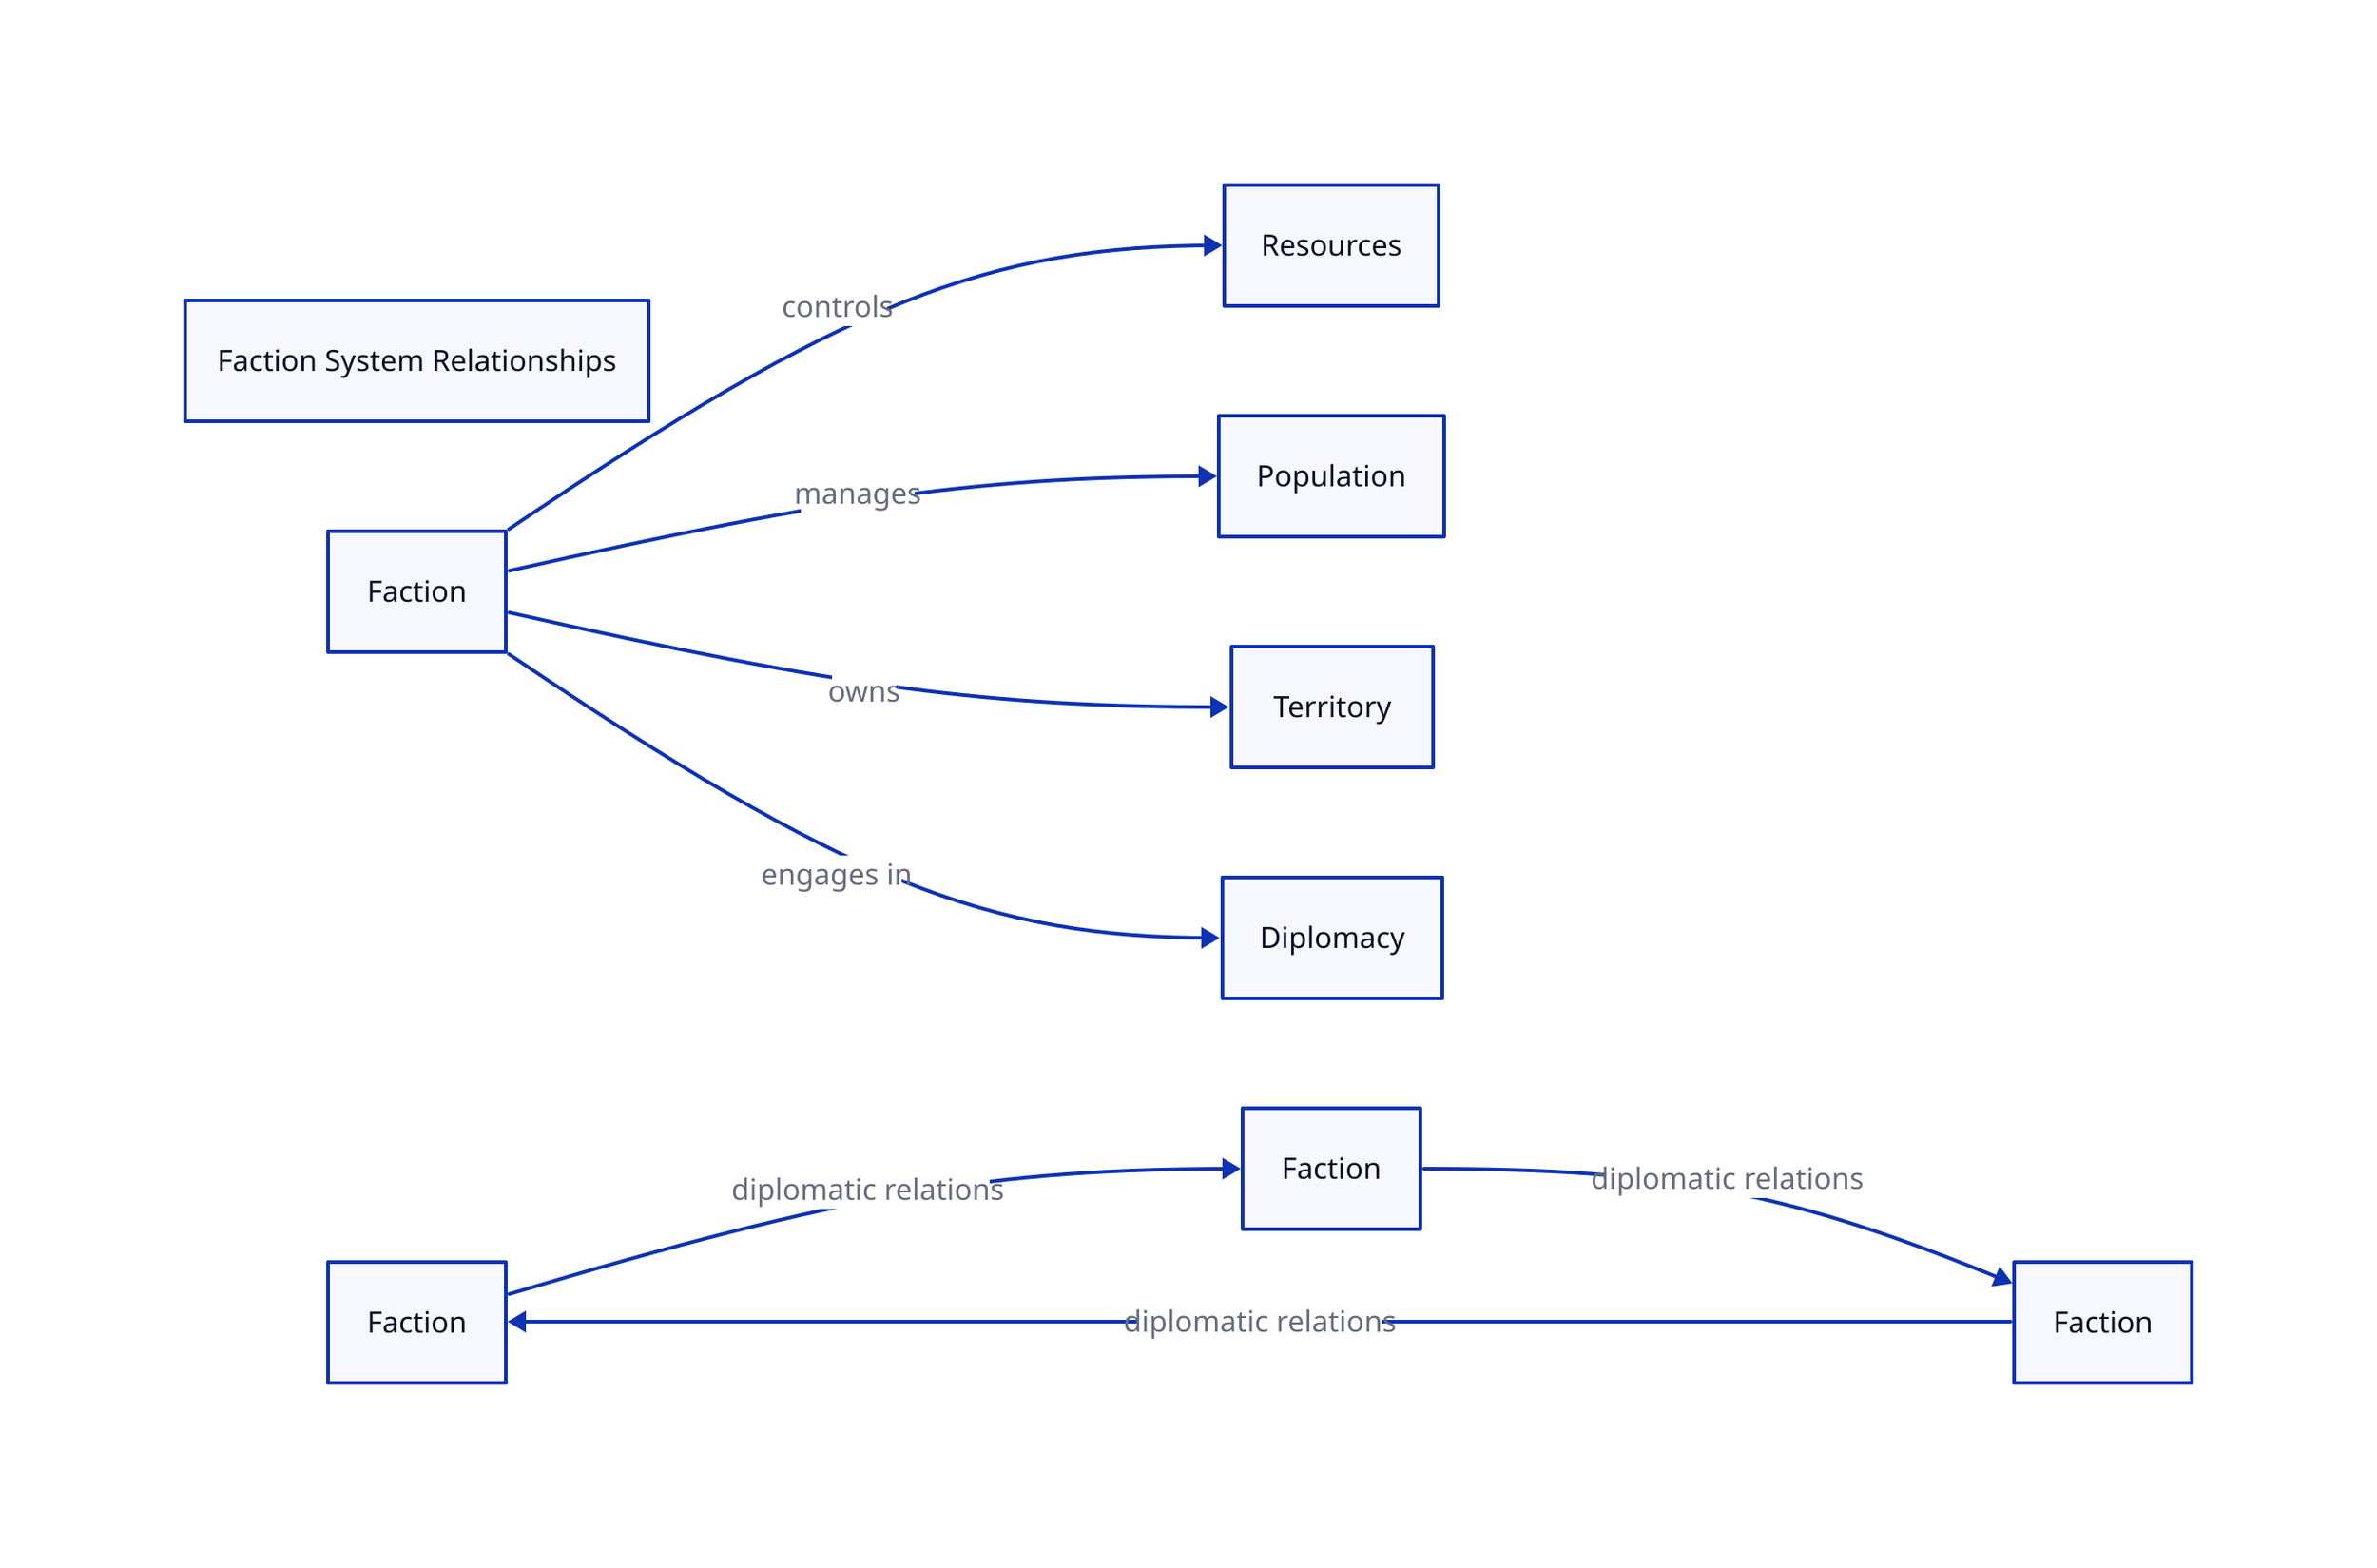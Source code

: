 direction: right

title: Faction System Relationships

Faction: {
  shape: rectangle
  label: "Faction"
}

Resources: {
  shape: rectangle
  label: "Resources"
}

Population: {
  shape: rectangle
  label: "Population"
}

Territory: {
  shape: rectangle
  label: "Territory"
}

Diplomacy: {
  shape: rectangle
  label: "Diplomacy"
}

Faction -> Resources: controls
Faction -> Population: manages
Faction -> Territory: owns
Faction -> Diplomacy: engages in

Faction1: Faction
Faction2: Faction
Faction3: Faction

Faction1 -> Faction2: diplomatic relations
Faction2 -> Faction3: diplomatic relations
Faction3 -> Faction1: diplomatic relations 